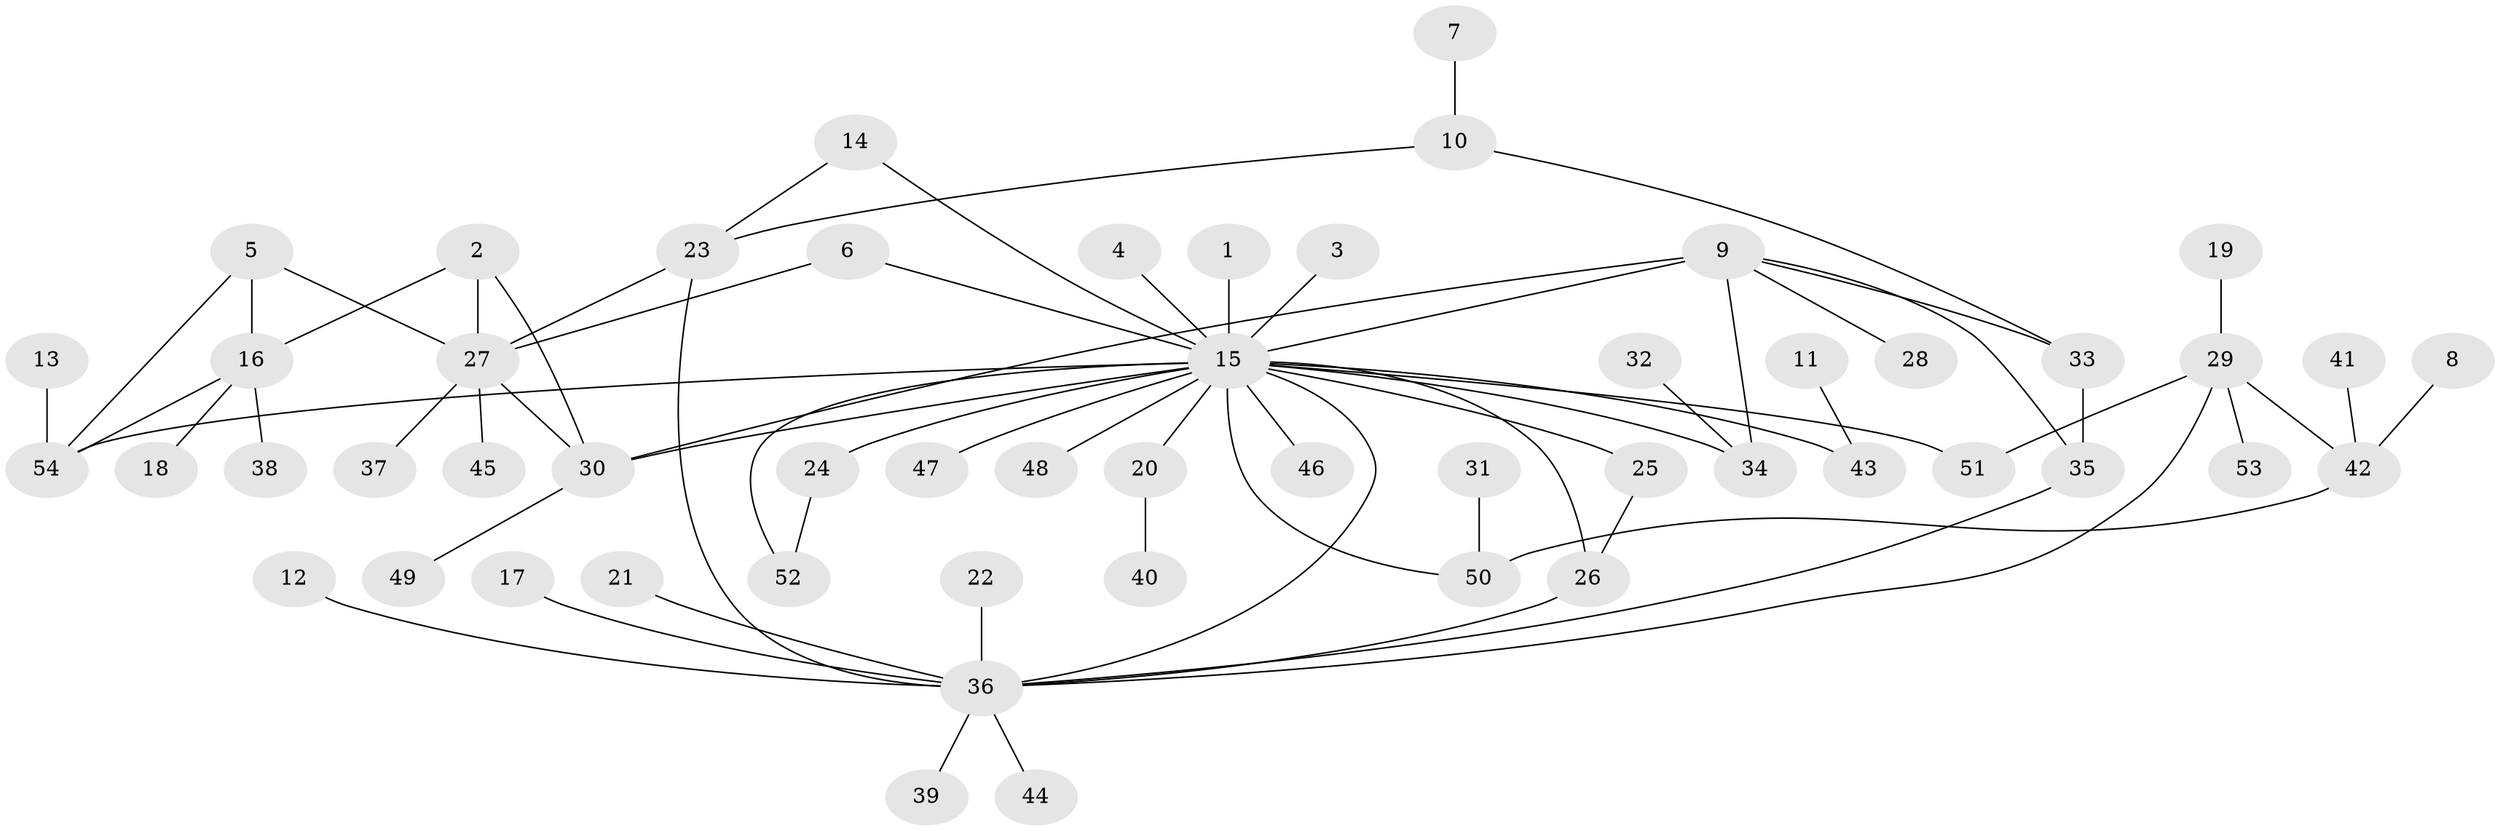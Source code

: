 // original degree distribution, {14: 0.009259259259259259, 4: 0.08333333333333333, 8: 0.018518518518518517, 13: 0.009259259259259259, 2: 0.2222222222222222, 6: 0.027777777777777776, 10: 0.009259259259259259, 1: 0.5, 5: 0.037037037037037035, 9: 0.009259259259259259, 3: 0.07407407407407407}
// Generated by graph-tools (version 1.1) at 2025/49/03/09/25 03:49:45]
// undirected, 54 vertices, 70 edges
graph export_dot {
graph [start="1"]
  node [color=gray90,style=filled];
  1;
  2;
  3;
  4;
  5;
  6;
  7;
  8;
  9;
  10;
  11;
  12;
  13;
  14;
  15;
  16;
  17;
  18;
  19;
  20;
  21;
  22;
  23;
  24;
  25;
  26;
  27;
  28;
  29;
  30;
  31;
  32;
  33;
  34;
  35;
  36;
  37;
  38;
  39;
  40;
  41;
  42;
  43;
  44;
  45;
  46;
  47;
  48;
  49;
  50;
  51;
  52;
  53;
  54;
  1 -- 15 [weight=1.0];
  2 -- 16 [weight=1.0];
  2 -- 27 [weight=1.0];
  2 -- 30 [weight=1.0];
  3 -- 15 [weight=1.0];
  4 -- 15 [weight=1.0];
  5 -- 16 [weight=1.0];
  5 -- 27 [weight=1.0];
  5 -- 54 [weight=1.0];
  6 -- 15 [weight=1.0];
  6 -- 27 [weight=1.0];
  7 -- 10 [weight=1.0];
  8 -- 42 [weight=1.0];
  9 -- 15 [weight=2.0];
  9 -- 28 [weight=1.0];
  9 -- 30 [weight=1.0];
  9 -- 33 [weight=1.0];
  9 -- 34 [weight=1.0];
  9 -- 35 [weight=1.0];
  10 -- 23 [weight=1.0];
  10 -- 33 [weight=1.0];
  11 -- 43 [weight=1.0];
  12 -- 36 [weight=1.0];
  13 -- 54 [weight=1.0];
  14 -- 15 [weight=1.0];
  14 -- 23 [weight=1.0];
  15 -- 20 [weight=1.0];
  15 -- 24 [weight=1.0];
  15 -- 25 [weight=1.0];
  15 -- 26 [weight=1.0];
  15 -- 30 [weight=1.0];
  15 -- 34 [weight=1.0];
  15 -- 36 [weight=1.0];
  15 -- 43 [weight=1.0];
  15 -- 46 [weight=1.0];
  15 -- 47 [weight=1.0];
  15 -- 48 [weight=1.0];
  15 -- 50 [weight=2.0];
  15 -- 51 [weight=1.0];
  15 -- 52 [weight=2.0];
  15 -- 54 [weight=1.0];
  16 -- 18 [weight=1.0];
  16 -- 38 [weight=1.0];
  16 -- 54 [weight=1.0];
  17 -- 36 [weight=1.0];
  19 -- 29 [weight=1.0];
  20 -- 40 [weight=1.0];
  21 -- 36 [weight=1.0];
  22 -- 36 [weight=1.0];
  23 -- 27 [weight=1.0];
  23 -- 36 [weight=1.0];
  24 -- 52 [weight=1.0];
  25 -- 26 [weight=1.0];
  26 -- 36 [weight=1.0];
  27 -- 30 [weight=1.0];
  27 -- 37 [weight=1.0];
  27 -- 45 [weight=1.0];
  29 -- 36 [weight=1.0];
  29 -- 42 [weight=1.0];
  29 -- 51 [weight=1.0];
  29 -- 53 [weight=1.0];
  30 -- 49 [weight=1.0];
  31 -- 50 [weight=1.0];
  32 -- 34 [weight=1.0];
  33 -- 35 [weight=1.0];
  35 -- 36 [weight=1.0];
  36 -- 39 [weight=1.0];
  36 -- 44 [weight=1.0];
  41 -- 42 [weight=1.0];
  42 -- 50 [weight=1.0];
}
